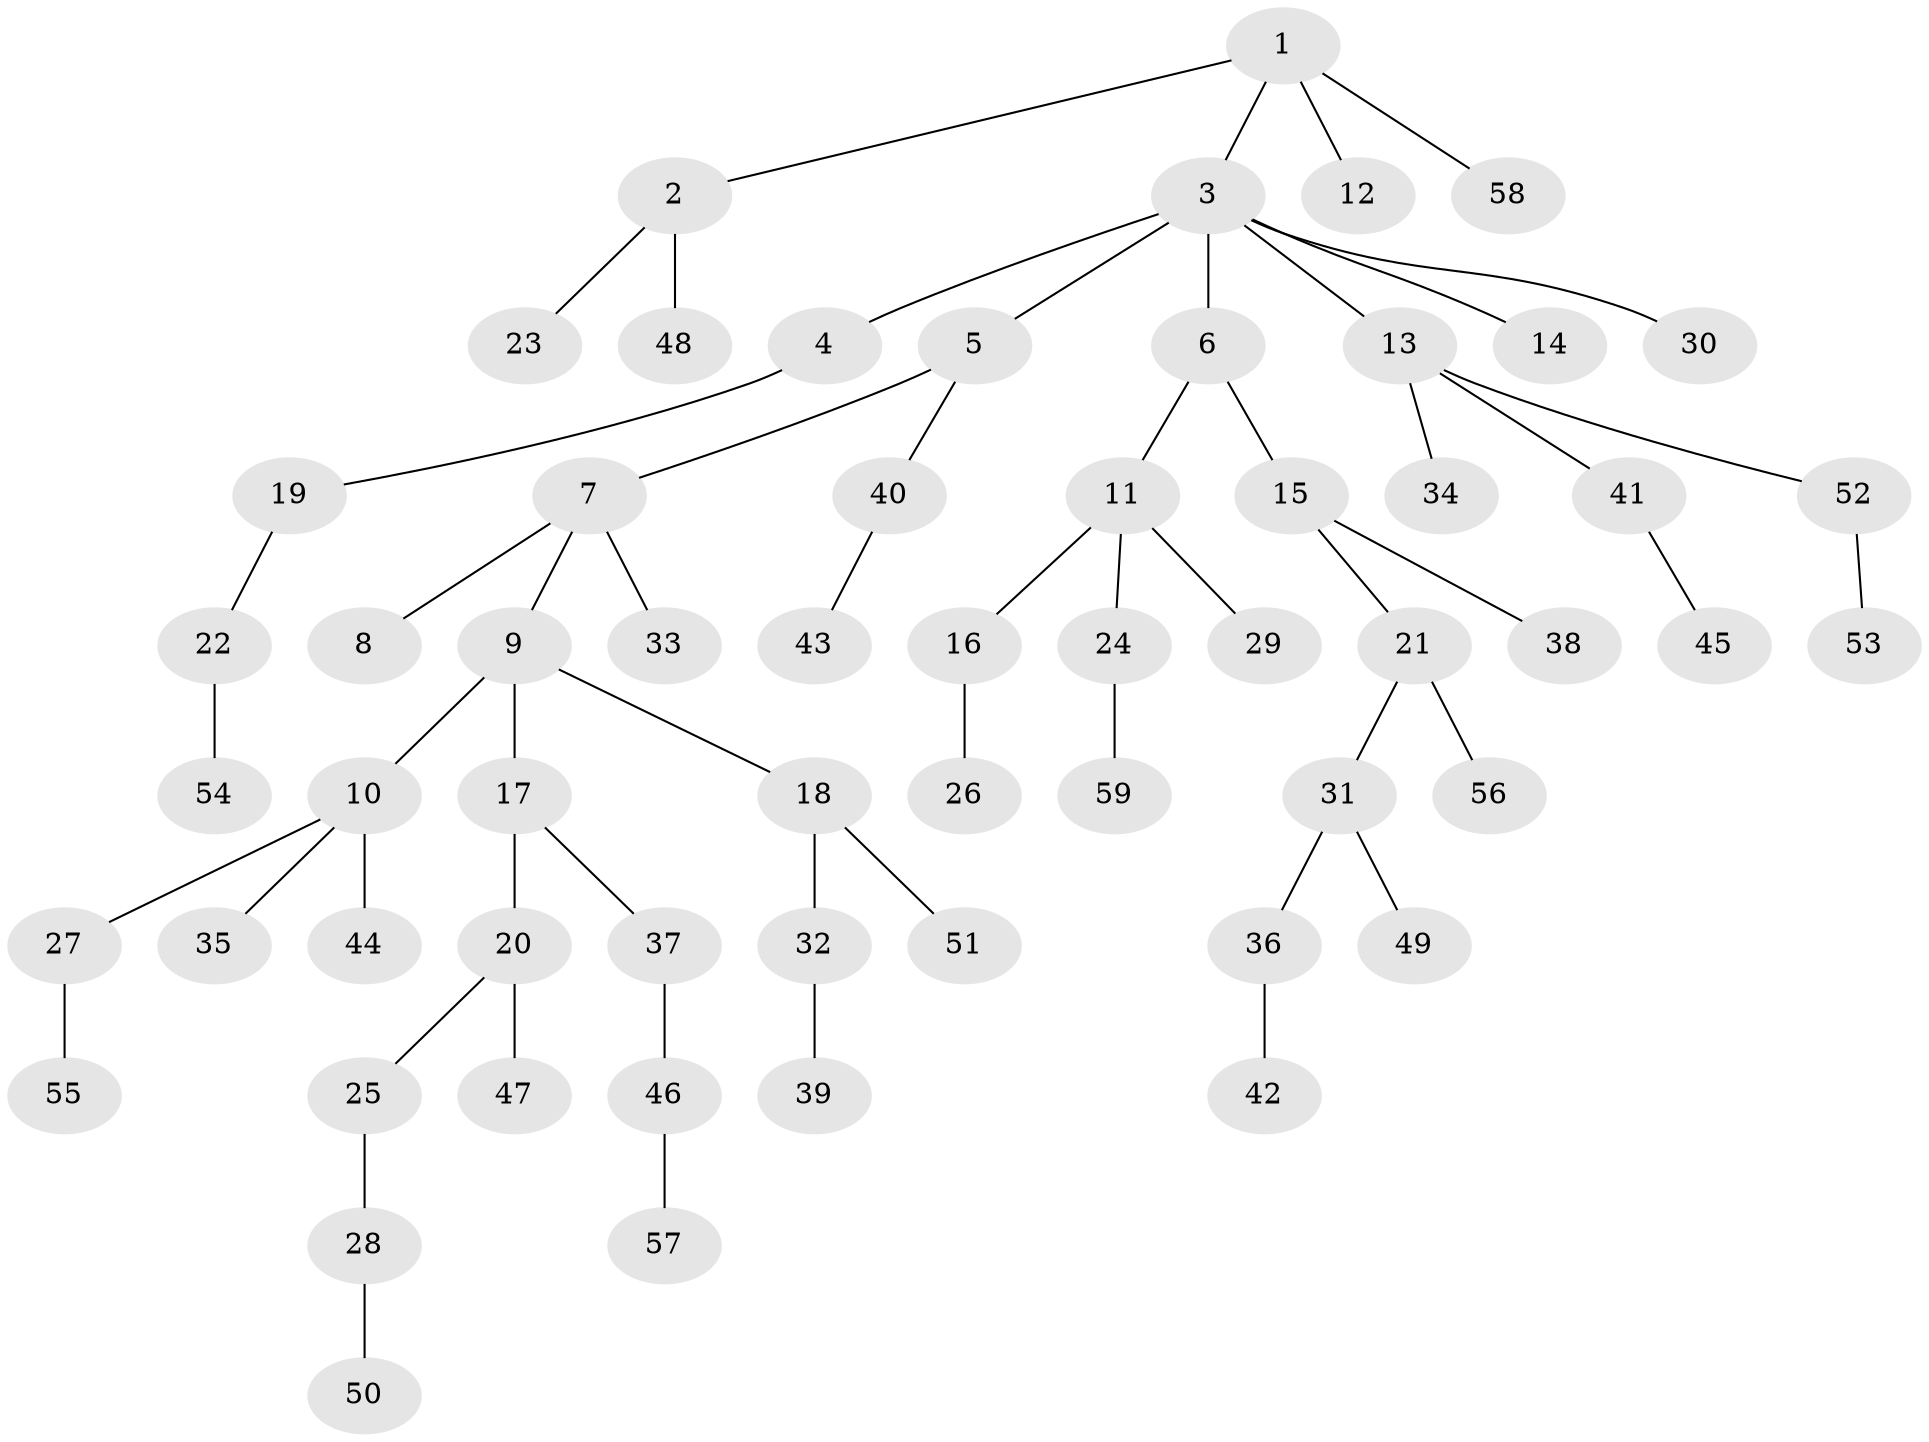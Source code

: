 // Generated by graph-tools (version 1.1) at 2025/50/03/09/25 03:50:16]
// undirected, 59 vertices, 58 edges
graph export_dot {
graph [start="1"]
  node [color=gray90,style=filled];
  1;
  2;
  3;
  4;
  5;
  6;
  7;
  8;
  9;
  10;
  11;
  12;
  13;
  14;
  15;
  16;
  17;
  18;
  19;
  20;
  21;
  22;
  23;
  24;
  25;
  26;
  27;
  28;
  29;
  30;
  31;
  32;
  33;
  34;
  35;
  36;
  37;
  38;
  39;
  40;
  41;
  42;
  43;
  44;
  45;
  46;
  47;
  48;
  49;
  50;
  51;
  52;
  53;
  54;
  55;
  56;
  57;
  58;
  59;
  1 -- 2;
  1 -- 3;
  1 -- 12;
  1 -- 58;
  2 -- 23;
  2 -- 48;
  3 -- 4;
  3 -- 5;
  3 -- 6;
  3 -- 13;
  3 -- 14;
  3 -- 30;
  4 -- 19;
  5 -- 7;
  5 -- 40;
  6 -- 11;
  6 -- 15;
  7 -- 8;
  7 -- 9;
  7 -- 33;
  9 -- 10;
  9 -- 17;
  9 -- 18;
  10 -- 27;
  10 -- 35;
  10 -- 44;
  11 -- 16;
  11 -- 24;
  11 -- 29;
  13 -- 34;
  13 -- 41;
  13 -- 52;
  15 -- 21;
  15 -- 38;
  16 -- 26;
  17 -- 20;
  17 -- 37;
  18 -- 32;
  18 -- 51;
  19 -- 22;
  20 -- 25;
  20 -- 47;
  21 -- 31;
  21 -- 56;
  22 -- 54;
  24 -- 59;
  25 -- 28;
  27 -- 55;
  28 -- 50;
  31 -- 36;
  31 -- 49;
  32 -- 39;
  36 -- 42;
  37 -- 46;
  40 -- 43;
  41 -- 45;
  46 -- 57;
  52 -- 53;
}
